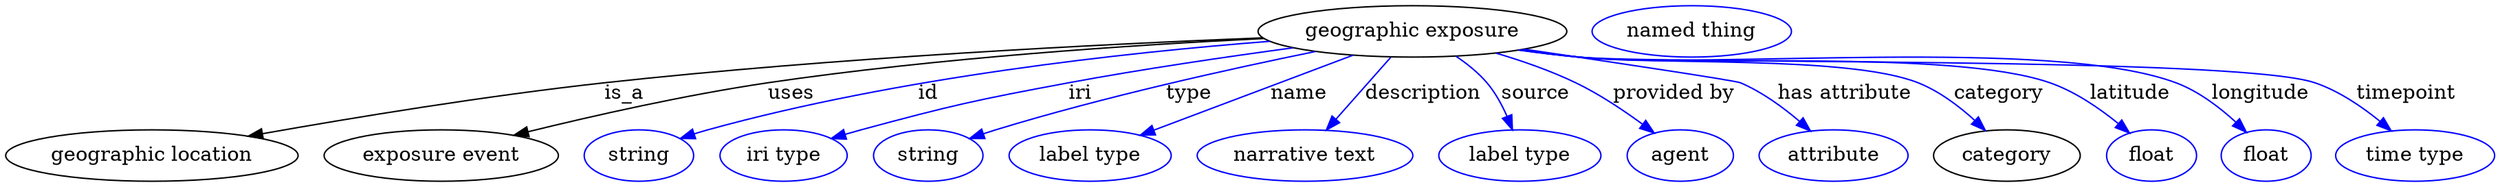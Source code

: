 digraph {
	graph [bb="0,0,1431.8,123"];
	node [label="\N"];
	"geographic exposure"	[height=0.5,
		label="geographic exposure",
		pos="799.59,105",
		width=2.329];
	"geographic location"	[height=0.5,
		pos="80.593,18",
		width=2.2387];
	"geographic exposure" -> "geographic location"	[label=is_a,
		lp="348.59,61.5",
		pos="e,134.93,31.485 717.92,100.69 625.36,96.277 470.12,86.85 337.59,69 271.5,60.098 196.75,44.976 144.97,33.689"];
	"exposure event"	[height=0.5,
		pos="242.59,18",
		width=1.7693];
	"geographic exposure" -> "exposure event"	[label=uses,
		lp="443.59,61.5",
		pos="e,283.45,31.888 718.68,100.12 643.77,95.63 529.52,86.488 431.59,69 384.05,60.51 330.97,46.012 293.2,34.807"];
	id	[color=blue,
		height=0.5,
		label=string,
		pos="354.59,18",
		width=0.84854];
	"geographic exposure" -> id	[color=blue,
		label=id,
		lp="520.09,61.5",
		pos="e,378.04,29.713 721.74,98.107 638.91,90.193 504.88,72.646 394.59,36 392.21,35.209 389.77,34.336 387.34,33.417",
		style=solid];
	iri	[color=blue,
		height=0.5,
		label="iri type",
		pos="439.59,18",
		width=1.011];
	"geographic exposure" -> iri	[color=blue,
		label=iri,
		lp="612.09,61.5",
		pos="e,467.05,29.846 734.2,93.672 696.44,87.343 648.15,78.624 605.59,69 551.22,56.706 537.61,53.202 484.59,36 482,35.159 479.34,34.257 \
476.67,33.322",
		style=solid];
	type	[color=blue,
		height=0.5,
		label=string,
		pos="524.59,18",
		width=0.84854];
	"geographic exposure" -> type	[color=blue,
		label=type,
		lp="672.59,61.5",
		pos="e,548.55,29.642 746.64,90.952 698.56,78.57 625.99,58.541 564.59,36 562.38,35.188 560.11,34.322 557.84,33.426",
		style=solid];
	name	[color=blue,
		height=0.5,
		label="label type",
		pos="618.59,18",
		width=1.2638];
	"geographic exposure" -> name	[color=blue,
		label=name,
		lp="736.09,61.5",
		pos="e,646.82,32.258 766.39,88.41 735.18,73.753 688.53,51.843 656.01,36.572",
		style=solid];
	description	[color=blue,
		height=0.5,
		label="narrative text",
		pos="739.59,18",
		width=1.6068];
	"geographic exposure" -> description	[color=blue,
		label=description,
		lp="804.09,61.5",
		pos="e,751.51,35.885 787.45,86.799 778.86,74.622 767.19,58.089 757.52,44.398",
		style=solid];
	source	[color=blue,
		height=0.5,
		label="label type",
		pos="860.59,18",
		width=1.2638];
	"geographic exposure" -> source	[color=blue,
		label=source,
		lp="865.59,61.5",
		pos="e,855.11,36.158 821.46,87.3 827.54,81.925 833.79,75.631 838.59,69 843.74,61.902 848.03,53.412 851.42,45.461",
		style=solid];
	"provided by"	[color=blue,
		height=0.5,
		label=agent,
		pos="953.59,18",
		width=0.83048];
	"geographic exposure" -> "provided by"	[color=blue,
		label="provided by",
		lp="943.59,61.5",
		pos="e,937.37,33.274 842.74,89.504 857.37,83.898 873.56,76.914 887.59,69 902.34,60.682 917.5,49.43 929.56,39.707",
		style=solid];
	"has attribute"	[color=blue,
		height=0.5,
		label=attribute,
		pos="1041.6,18",
		width=1.1193];
	"geographic exposure" -> "has attribute"	[color=blue,
		label="has attribute",
		lp="1038.1,61.5",
		pos="e,1026.5,35 860.57,92.57 912.02,82.87 977.79,70.317 980.59,69 994.76,62.352 1008.4,51.677 1019.2,41.895",
		style=solid];
	category	[height=0.5,
		pos="1140.6,18",
		width=1.1374];
	"geographic exposure" -> category	[color=blue,
		label=category,
		lp="1125.1,61.5",
		pos="e,1125.4,34.764 859.51,92.295 870.49,90.365 881.87,88.505 892.59,87 973.53,75.642 999.6,99.076 1075.6,69 1091.2,62.827 1106.2,51.747 \
1117.9,41.583",
		style=solid];
	latitude	[color=blue,
		height=0.5,
		label=float,
		pos="1226.6,18",
		width=0.75];
	"geographic exposure" -> latitude	[color=blue,
		label=latitude,
		lp="1202.1,61.5",
		pos="e,1211.2,33.018 858.97,92.125 870.11,90.188 881.68,88.371 892.59,87 950.06,79.782 1097.8,87.859 1152.6,69 1171.2,62.603 1189.5,50.29 \
1203.2,39.485",
		style=solid];
	longitude	[color=blue,
		height=0.5,
		label=float,
		pos="1298.6,18",
		width=0.75];
	"geographic exposure" -> longitude	[color=blue,
		label=longitude,
		lp="1280.6,61.5",
		pos="e,1283.7,33.1 858.46,92.075 869.75,90.118 881.51,88.306 892.59,87 966.41,78.3 1156.3,93.115 1226.6,69 1244.8,62.744 1262.7,50.433 \
1276,39.592",
		style=solid];
	timepoint	[color=blue,
		height=0.5,
		label="time type",
		pos="1387.6,18",
		width=1.2277];
	"geographic exposure" -> timepoint	[color=blue,
		label=timepoint,
		lp="1368.1,61.5",
		pos="e,1369.7,34.593 857.95,92.064 869.39,90.083 881.34,88.265 892.59,87 984.99,76.616 1222,97.317 1310.6,69 1329.1,63.09 1347.4,51.495 \
1361.5,40.957",
		style=solid];
	"named thing_category"	[color=blue,
		height=0.5,
		label="named thing",
		pos="956.59,105",
		width=1.5346];
}
